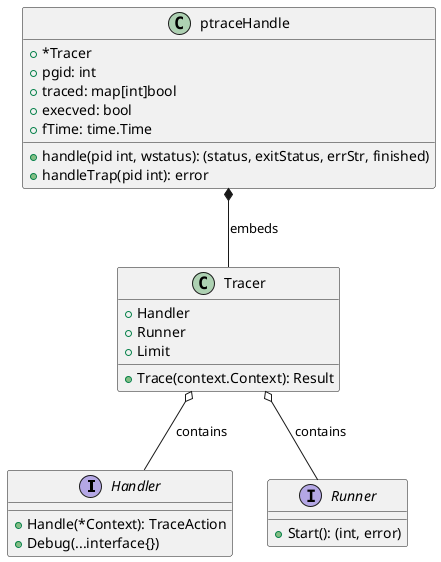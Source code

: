 @startuml ptracer

' 定义接口
interface Handler {
    +Handle(*Context): TraceAction
    +Debug(...interface{})
}

interface Runner {
    +Start(): (int, error)
}

' 定义主类
class Tracer {
    +Handler
    +Runner
    +Limit
    +Trace(context.Context): Result
}

' 定义处理类
class ptraceHandle {
    +*Tracer
    +pgid: int
    +traced: map[int]bool
    +execved: bool
    +fTime: time.Time
    +handle(pid int, wstatus): (status, exitStatus, errStr, finished)
    +handleTrap(pid int): error
}

' 定义关系
Tracer o-- Handler : contains
Tracer o-- Runner : contains
ptraceHandle *-- Tracer : embeds

@enduml